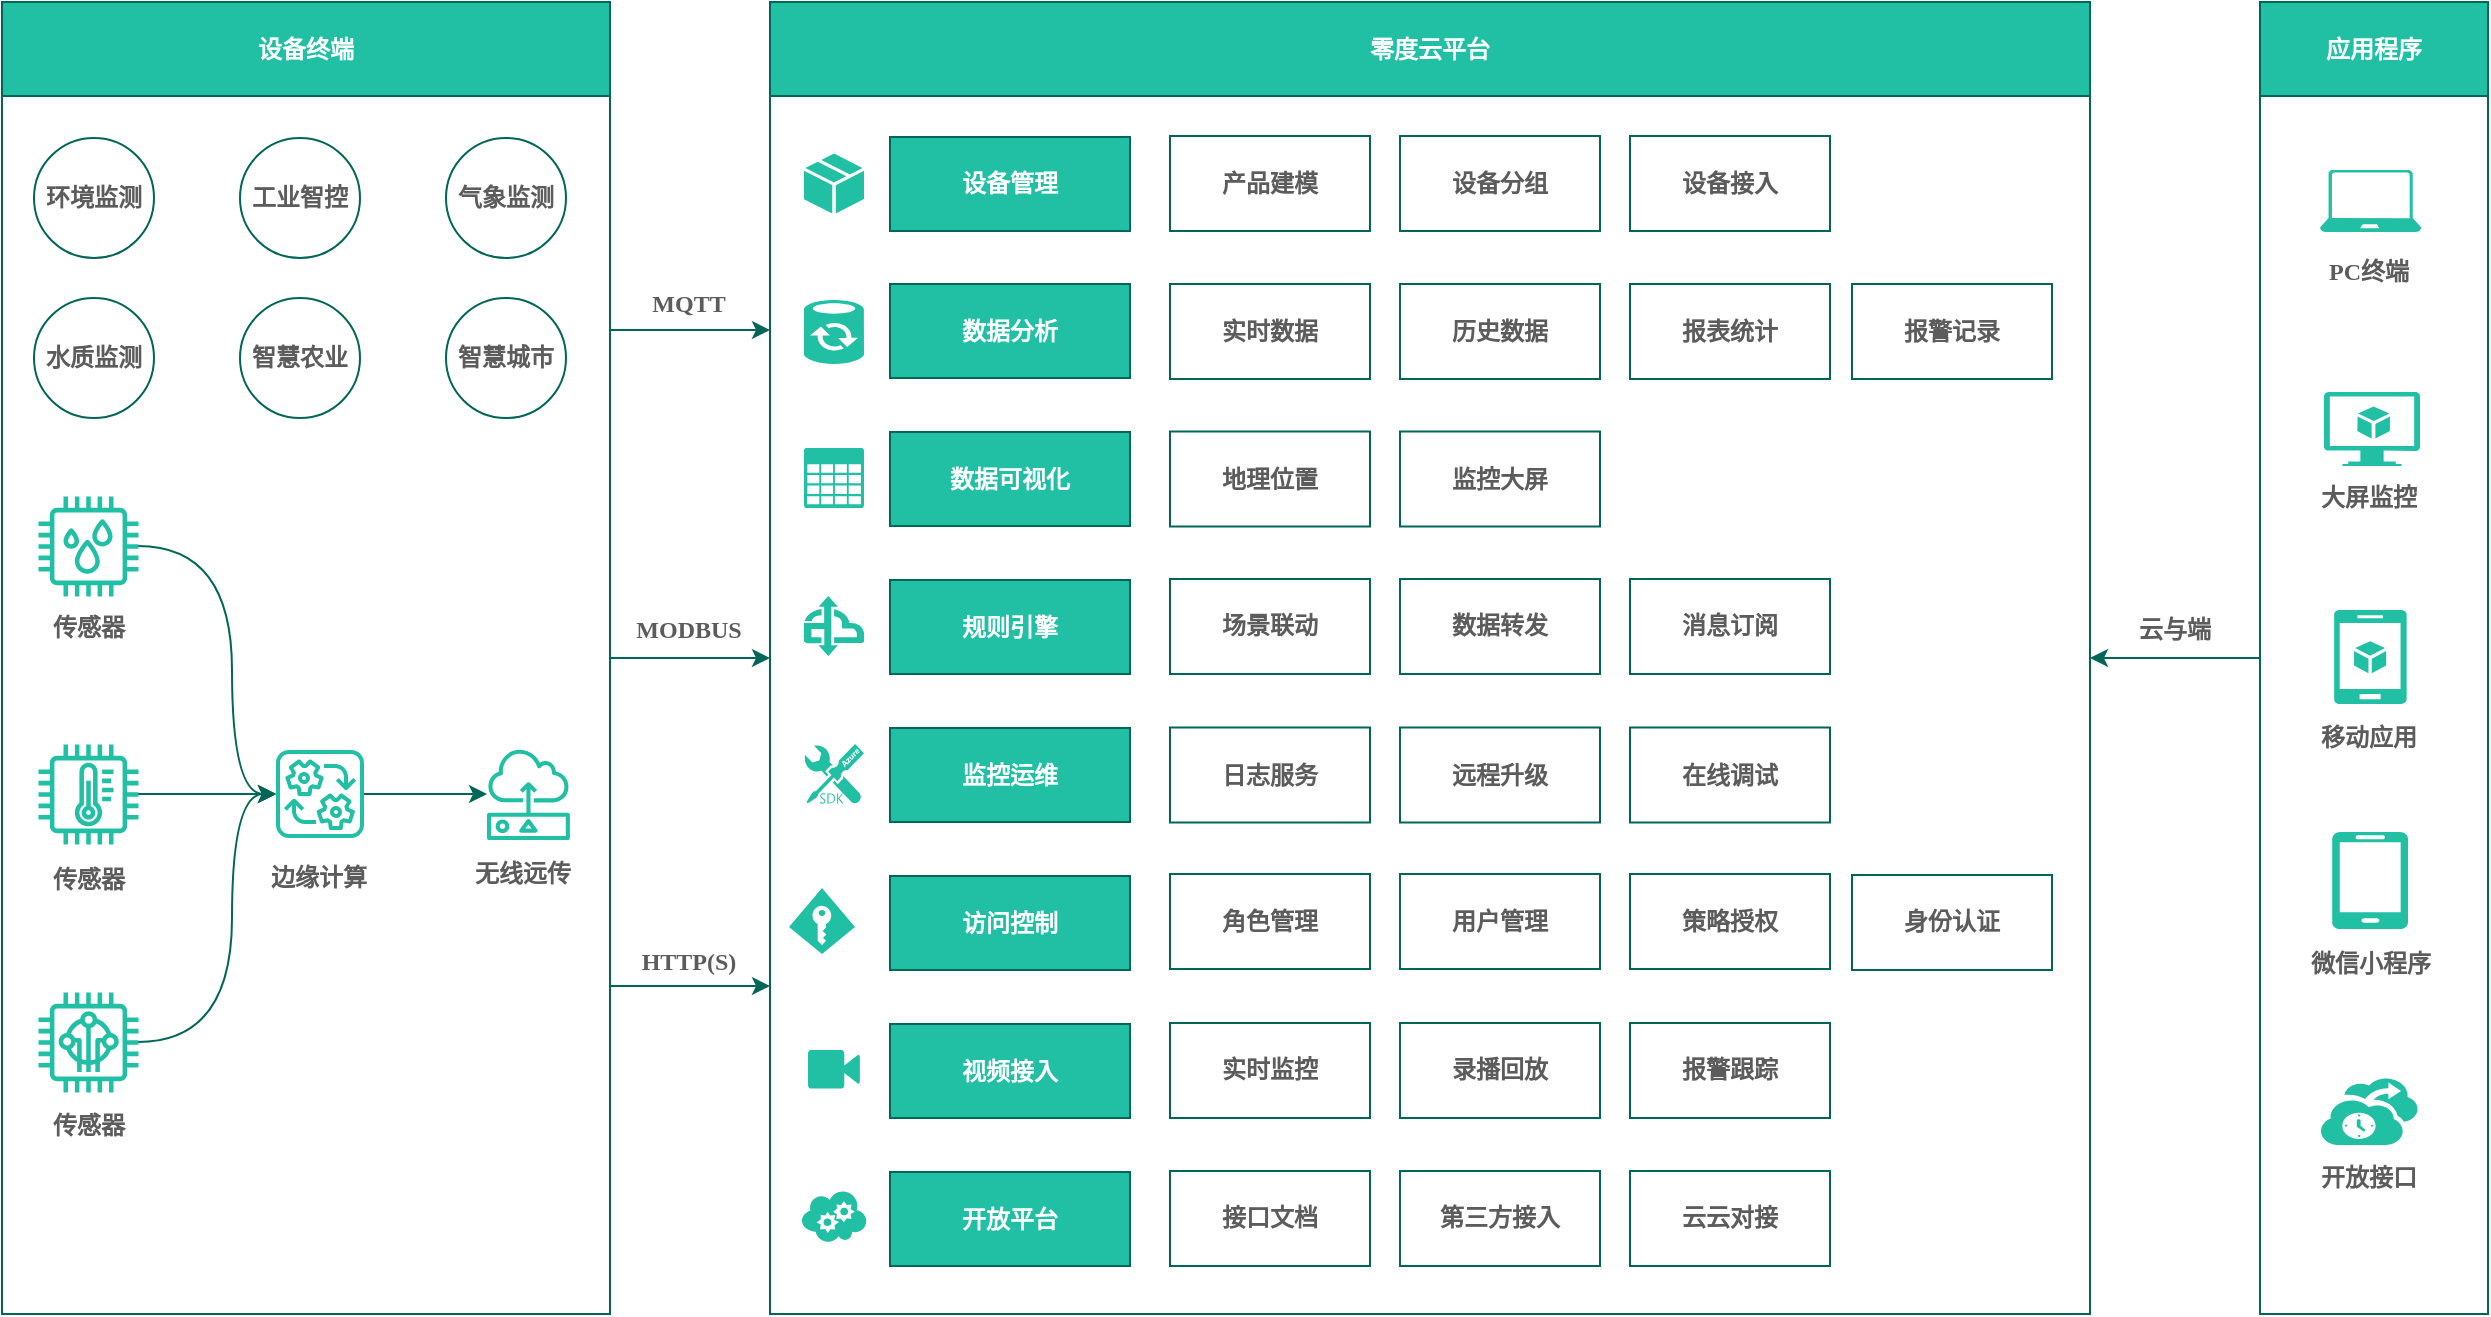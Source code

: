 <mxfile version="20.3.1" type="github" pages="2">
  <diagram id="eXwY4UNL-JvXnbsKmHx1" name="产品架构">
    <mxGraphModel dx="1422" dy="794" grid="0" gridSize="10" guides="1" tooltips="1" connect="1" arrows="1" fold="1" page="1" pageScale="1" pageWidth="1600" pageHeight="1200" math="0" shadow="0">
      <root>
        <mxCell id="0" />
        <mxCell id="1" parent="0" />
        <mxCell id="tjXEyFFxzJn_yfCBgNNE-80" style="edgeStyle=orthogonalEdgeStyle;rounded=0;orthogonalLoop=1;jettySize=auto;html=1;entryX=0;entryY=0.5;entryDx=0;entryDy=0;fontStyle=1;fontFamily=Verdana;curved=1;strokeColor=#006658;fontColor=#5C5C5C;sketch=0;" parent="1" source="tjXEyFFxzJn_yfCBgNNE-59" target="tjXEyFFxzJn_yfCBgNNE-73" edge="1">
          <mxGeometry relative="1" as="geometry" />
        </mxCell>
        <mxCell id="tjXEyFFxzJn_yfCBgNNE-81" style="edgeStyle=orthogonalEdgeStyle;rounded=0;orthogonalLoop=1;jettySize=auto;html=1;exitX=1;exitY=0.75;exitDx=0;exitDy=0;entryX=0;entryY=0.75;entryDx=0;entryDy=0;fontStyle=1;fontFamily=Verdana;curved=1;strokeColor=#006658;fontColor=#5C5C5C;sketch=0;" parent="1" source="tjXEyFFxzJn_yfCBgNNE-59" target="tjXEyFFxzJn_yfCBgNNE-73" edge="1">
          <mxGeometry relative="1" as="geometry" />
        </mxCell>
        <mxCell id="tjXEyFFxzJn_yfCBgNNE-82" style="edgeStyle=orthogonalEdgeStyle;rounded=0;orthogonalLoop=1;jettySize=auto;html=1;exitX=1;exitY=0.25;exitDx=0;exitDy=0;entryX=0;entryY=0.25;entryDx=0;entryDy=0;fontStyle=1;fontFamily=Verdana;curved=1;strokeColor=#006658;fontColor=#5C5C5C;sketch=0;" parent="1" source="tjXEyFFxzJn_yfCBgNNE-59" target="tjXEyFFxzJn_yfCBgNNE-73" edge="1">
          <mxGeometry relative="1" as="geometry" />
        </mxCell>
        <mxCell id="tjXEyFFxzJn_yfCBgNNE-59" value="" style="rounded=0;whiteSpace=wrap;html=1;fontFamily=Verdana;fontSize=12;fillColor=none;labelBorderColor=#A9C4EB;fontStyle=1;strokeColor=#006658;fontColor=#5C5C5C;sketch=0;" parent="1" vertex="1">
          <mxGeometry x="153" y="272" width="304" height="656" as="geometry" />
        </mxCell>
        <mxCell id="OxqNXNUA6j1CO8IW8d2d-9" style="edgeStyle=orthogonalEdgeStyle;rounded=0;orthogonalLoop=1;jettySize=auto;html=1;fontFamily=Verdana;curved=1;strokeColor=#006658;fontColor=#5C5C5C;sketch=0;" parent="1" source="tjXEyFFxzJn_yfCBgNNE-10" target="tjXEyFFxzJn_yfCBgNNE-65" edge="1">
          <mxGeometry relative="1" as="geometry">
            <Array as="points">
              <mxPoint x="268" y="544" />
              <mxPoint x="268" y="668" />
            </Array>
          </mxGeometry>
        </mxCell>
        <mxCell id="tjXEyFFxzJn_yfCBgNNE-10" value="" style="outlineConnect=0;verticalLabelPosition=bottom;verticalAlign=top;align=center;html=1;fontSize=12;fontStyle=1;aspect=fixed;pointerEvents=1;shape=mxgraph.aws4.iot_thing_humidity_sensor;fillStyle=auto;strokeWidth=0.3;rounded=0;resizeWidth=0;fixedWidth=0;fontFamily=Verdana;fillColor=#21C0A5;strokeColor=#006658;fontColor=#5C5C5C;sketch=0;" parent="1" vertex="1">
          <mxGeometry x="171" y="519" width="50" height="50" as="geometry" />
        </mxCell>
        <mxCell id="OxqNXNUA6j1CO8IW8d2d-11" style="edgeStyle=orthogonalEdgeStyle;rounded=0;orthogonalLoop=1;jettySize=auto;html=1;fontFamily=Verdana;curved=1;strokeColor=#006658;fontColor=#5C5C5C;sketch=0;" parent="1" source="tjXEyFFxzJn_yfCBgNNE-11" target="tjXEyFFxzJn_yfCBgNNE-65" edge="1">
          <mxGeometry relative="1" as="geometry" />
        </mxCell>
        <mxCell id="tjXEyFFxzJn_yfCBgNNE-11" value="" style="outlineConnect=0;verticalLabelPosition=bottom;verticalAlign=top;align=center;html=1;fontSize=12;fontStyle=1;aspect=fixed;pointerEvents=1;shape=mxgraph.aws4.iot_thing_temperature_sensor;strokeWidth=0.3;rounded=0;fontFamily=Verdana;fillColor=#21C0A5;strokeColor=#006658;fontColor=#5C5C5C;sketch=0;" parent="1" vertex="1">
          <mxGeometry x="171" y="643" width="50" height="50" as="geometry" />
        </mxCell>
        <mxCell id="OxqNXNUA6j1CO8IW8d2d-12" style="edgeStyle=orthogonalEdgeStyle;rounded=0;orthogonalLoop=1;jettySize=auto;html=1;fontFamily=Verdana;curved=1;strokeColor=#006658;fontColor=#5C5C5C;sketch=0;" parent="1" source="tjXEyFFxzJn_yfCBgNNE-14" target="tjXEyFFxzJn_yfCBgNNE-65" edge="1">
          <mxGeometry relative="1" as="geometry">
            <Array as="points">
              <mxPoint x="268" y="792" />
              <mxPoint x="268" y="668" />
            </Array>
          </mxGeometry>
        </mxCell>
        <mxCell id="tjXEyFFxzJn_yfCBgNNE-14" value="" style="outlineConnect=0;verticalLabelPosition=bottom;verticalAlign=top;align=center;html=1;fontSize=12;fontStyle=1;aspect=fixed;pointerEvents=1;shape=mxgraph.aws4.iot_thing_freertos_device;fillStyle=auto;strokeWidth=0.3;rounded=0;fontFamily=Verdana;fillColor=#21C0A5;strokeColor=#006658;fontColor=#5C5C5C;sketch=0;" parent="1" vertex="1">
          <mxGeometry x="171" y="767" width="50" height="50" as="geometry" />
        </mxCell>
        <mxCell id="tjXEyFFxzJn_yfCBgNNE-60" value="传感器" style="text;html=1;resizable=0;autosize=1;align=center;verticalAlign=middle;points=[];fillColor=none;strokeColor=none;rounded=0;fontFamily=Verdana;fontSize=12;fontStyle=1;fontColor=#5C5C5C;sketch=0;" parent="1" vertex="1">
          <mxGeometry x="169" y="572" width="54" height="26" as="geometry" />
        </mxCell>
        <mxCell id="tjXEyFFxzJn_yfCBgNNE-63" value="传感器" style="text;html=1;resizable=0;autosize=1;align=center;verticalAlign=middle;points=[];fillColor=none;strokeColor=none;rounded=0;fontFamily=Verdana;fontSize=12;fontStyle=1;fontColor=#5C5C5C;sketch=0;" parent="1" vertex="1">
          <mxGeometry x="169" y="698" width="54" height="26" as="geometry" />
        </mxCell>
        <mxCell id="tjXEyFFxzJn_yfCBgNNE-64" value="传感器" style="text;html=1;resizable=0;autosize=1;align=center;verticalAlign=middle;points=[];fillColor=none;strokeColor=none;rounded=0;fontFamily=Verdana;fontSize=12;fontStyle=1;fontColor=#5C5C5C;sketch=0;" parent="1" vertex="1">
          <mxGeometry x="169" y="821" width="54" height="26" as="geometry" />
        </mxCell>
        <mxCell id="OxqNXNUA6j1CO8IW8d2d-13" style="edgeStyle=orthogonalEdgeStyle;rounded=0;orthogonalLoop=1;jettySize=auto;html=1;fontFamily=Verdana;curved=1;strokeColor=#006658;fontColor=#5C5C5C;sketch=0;" parent="1" source="tjXEyFFxzJn_yfCBgNNE-65" target="OxqNXNUA6j1CO8IW8d2d-7" edge="1">
          <mxGeometry relative="1" as="geometry" />
        </mxCell>
        <mxCell id="tjXEyFFxzJn_yfCBgNNE-65" value="" style="outlineConnect=0;strokeColor=none;dashed=0;verticalLabelPosition=bottom;verticalAlign=top;align=center;html=1;fontSize=12;fontStyle=1;aspect=fixed;pointerEvents=1;shape=mxgraph.aws4.iot_greengrass_interprocess_communication;rounded=0;fontFamily=Verdana;fillColor=#21C0A5;fontColor=#5C5C5C;sketch=0;" parent="1" vertex="1">
          <mxGeometry x="290" y="646" width="44" height="44" as="geometry" />
        </mxCell>
        <mxCell id="tjXEyFFxzJn_yfCBgNNE-66" value="边缘计算" style="text;html=1;resizable=0;autosize=1;align=center;verticalAlign=middle;points=[];fillColor=none;strokeColor=none;rounded=0;fontFamily=Verdana;fontSize=12;fontStyle=1;fontColor=#5C5C5C;sketch=0;" parent="1" vertex="1">
          <mxGeometry x="278" y="697" width="66" height="26" as="geometry" />
        </mxCell>
        <mxCell id="tjXEyFFxzJn_yfCBgNNE-67" value="无线远传" style="text;html=1;resizable=0;autosize=1;align=center;verticalAlign=middle;points=[];fillColor=none;strokeColor=none;rounded=0;fontFamily=Verdana;fontSize=12;fontStyle=1;fontColor=#5C5C5C;sketch=0;" parent="1" vertex="1">
          <mxGeometry x="380.23" y="695" width="66" height="26" as="geometry" />
        </mxCell>
        <mxCell id="tjXEyFFxzJn_yfCBgNNE-73" value="" style="rounded=0;whiteSpace=wrap;html=1;fontFamily=Verdana;fontSize=12;fillColor=none;labelBorderColor=#A9C4EB;fontStyle=1;strokeColor=#006658;fontColor=#5C5C5C;sketch=0;" parent="1" vertex="1">
          <mxGeometry x="537" y="272" width="660" height="656" as="geometry" />
        </mxCell>
        <mxCell id="tjXEyFFxzJn_yfCBgNNE-118" style="edgeStyle=orthogonalEdgeStyle;rounded=0;orthogonalLoop=1;jettySize=auto;html=1;entryX=1;entryY=0.5;entryDx=0;entryDy=0;fontStyle=1;fontFamily=Verdana;curved=1;strokeColor=#006658;fontColor=#5C5C5C;sketch=0;exitX=0;exitY=0.5;exitDx=0;exitDy=0;strokeWidth=1;" parent="1" source="tjXEyFFxzJn_yfCBgNNE-101" target="tjXEyFFxzJn_yfCBgNNE-73" edge="1">
          <mxGeometry relative="1" as="geometry">
            <mxPoint x="1285" y="598" as="sourcePoint" />
          </mxGeometry>
        </mxCell>
        <mxCell id="tjXEyFFxzJn_yfCBgNNE-83" value="MQTT" style="text;html=1;align=center;verticalAlign=middle;resizable=0;points=[];autosize=1;strokeColor=none;fillColor=none;rounded=0;fontStyle=1;fontFamily=Verdana;fontColor=#5C5C5C;sketch=0;" parent="1" vertex="1">
          <mxGeometry x="468" y="410" width="56" height="26" as="geometry" />
        </mxCell>
        <mxCell id="tjXEyFFxzJn_yfCBgNNE-84" value="MODBUS" style="text;html=1;align=center;verticalAlign=middle;resizable=0;points=[];autosize=1;strokeColor=none;fillColor=none;rounded=0;fontStyle=1;fontFamily=Verdana;fontColor=#5C5C5C;sketch=0;" parent="1" vertex="1">
          <mxGeometry x="457.5" y="572.5" width="77" height="26" as="geometry" />
        </mxCell>
        <mxCell id="tjXEyFFxzJn_yfCBgNNE-85" value="HTTP(S)" style="text;html=1;align=center;verticalAlign=middle;resizable=0;points=[];autosize=1;strokeColor=none;fillColor=none;rounded=0;fontStyle=1;fontFamily=Verdana;fontColor=#5C5C5C;sketch=0;" parent="1" vertex="1">
          <mxGeometry x="458.5" y="739" width="75" height="26" as="geometry" />
        </mxCell>
        <mxCell id="tjXEyFFxzJn_yfCBgNNE-101" value="" style="rounded=0;whiteSpace=wrap;html=1;fontFamily=Verdana;fontSize=12;fillColor=none;labelBorderColor=#A9C4EB;fontStyle=1;strokeColor=#006658;fontColor=#5C5C5C;sketch=0;" parent="1" vertex="1">
          <mxGeometry x="1282" y="272" width="114" height="656" as="geometry" />
        </mxCell>
        <mxCell id="tjXEyFFxzJn_yfCBgNNE-103" value="&lt;span&gt;产品建模&lt;/span&gt;" style="rounded=0;whiteSpace=wrap;html=1;fillColor=none;fontStyle=1;fontFamily=Verdana;strokeColor=#006658;fontColor=#5C5C5C;sketch=0;" parent="1" vertex="1">
          <mxGeometry x="737" y="339" width="100" height="47.5" as="geometry" />
        </mxCell>
        <mxCell id="tjXEyFFxzJn_yfCBgNNE-107" value="微信小程序" style="text;html=1;resizable=0;autosize=1;align=center;verticalAlign=middle;points=[];fillColor=none;strokeColor=none;rounded=0;fontFamily=Verdana;fontSize=12;fontStyle=1;fontColor=#5C5C5C;sketch=0;" parent="1" vertex="1">
          <mxGeometry x="1298.31" y="740" width="78" height="26" as="geometry" />
        </mxCell>
        <mxCell id="tjXEyFFxzJn_yfCBgNNE-109" value="移动应用" style="text;html=1;resizable=0;autosize=1;align=center;verticalAlign=middle;points=[];fillColor=none;strokeColor=none;rounded=0;fontFamily=Verdana;fontSize=12;fontStyle=1;fontColor=#5C5C5C;sketch=0;" parent="1" vertex="1">
          <mxGeometry x="1303.0" y="627" width="66" height="26" as="geometry" />
        </mxCell>
        <mxCell id="tjXEyFFxzJn_yfCBgNNE-113" value="" style="verticalLabelPosition=bottom;html=1;verticalAlign=top;align=center;strokeColor=none;shape=mxgraph.azure.virtual_machine_feature;pointerEvents=1;rounded=0;fontStyle=1;fontFamily=Verdana;fillColor=#21C0A5;fontColor=#5C5C5C;sketch=0;" parent="1" vertex="1">
          <mxGeometry x="1314" y="467" width="48" height="37" as="geometry" />
        </mxCell>
        <mxCell id="tjXEyFFxzJn_yfCBgNNE-114" value="" style="verticalLabelPosition=bottom;html=1;verticalAlign=top;align=center;strokeColor=none;shape=mxgraph.azure.mobile_services;pointerEvents=1;rounded=0;fontStyle=1;fontFamily=Verdana;fillColor=#21C0A5;fontColor=#5C5C5C;sketch=0;" parent="1" vertex="1">
          <mxGeometry x="1319" y="576" width="36.39" height="47" as="geometry" />
        </mxCell>
        <mxCell id="tjXEyFFxzJn_yfCBgNNE-115" value="" style="verticalLabelPosition=bottom;html=1;verticalAlign=top;align=center;strokeColor=none;shape=mxgraph.azure.laptop;pointerEvents=1;rounded=0;fontStyle=1;fontFamily=Verdana;fillColor=#21C0A5;fontColor=#5C5C5C;sketch=0;" parent="1" vertex="1">
          <mxGeometry x="1312" y="356" width="50.61" height="31" as="geometry" />
        </mxCell>
        <mxCell id="tjXEyFFxzJn_yfCBgNNE-116" value="PC终端" style="text;html=1;resizable=0;autosize=1;align=center;verticalAlign=middle;points=[];fillColor=none;strokeColor=none;rounded=0;fontFamily=Verdana;fontSize=12;fontStyle=1;fontColor=#5C5C5C;sketch=0;" parent="1" vertex="1">
          <mxGeometry x="1306.5" y="394" width="59" height="26" as="geometry" />
        </mxCell>
        <mxCell id="tjXEyFFxzJn_yfCBgNNE-117" value="大屏监控" style="text;html=1;resizable=0;autosize=1;align=center;verticalAlign=middle;points=[];fillColor=none;strokeColor=none;rounded=0;fontFamily=Verdana;fontSize=12;fontStyle=1;fontColor=#5C5C5C;sketch=0;" parent="1" vertex="1">
          <mxGeometry x="1303.0" y="507" width="66" height="26" as="geometry" />
        </mxCell>
        <mxCell id="tjXEyFFxzJn_yfCBgNNE-119" value="" style="verticalLabelPosition=bottom;html=1;verticalAlign=top;align=center;strokeColor=none;shape=mxgraph.azure.backup_service;rounded=0;fontStyle=1;fontFamily=Verdana;fillColor=#21C0A5;fontColor=#5C5C5C;sketch=0;" parent="1" vertex="1">
          <mxGeometry x="1311.86" y="809.5" width="49.28" height="34" as="geometry" />
        </mxCell>
        <mxCell id="tjXEyFFxzJn_yfCBgNNE-120" value="开放接口" style="text;html=1;resizable=0;autosize=1;align=center;verticalAlign=middle;points=[];fillColor=none;strokeColor=none;rounded=0;fontFamily=Verdana;fontSize=12;fontStyle=1;fontColor=#5C5C5C;sketch=0;" parent="1" vertex="1">
          <mxGeometry x="1303.0" y="847" width="66" height="26" as="geometry" />
        </mxCell>
        <mxCell id="tjXEyFFxzJn_yfCBgNNE-138" value="&lt;span&gt;设备分组&lt;/span&gt;" style="rounded=0;whiteSpace=wrap;html=1;fillColor=none;fontStyle=1;fontFamily=Verdana;strokeColor=#006658;fontColor=#5C5C5C;sketch=0;" parent="1" vertex="1">
          <mxGeometry x="852" y="339" width="100" height="47.5" as="geometry" />
        </mxCell>
        <mxCell id="tjXEyFFxzJn_yfCBgNNE-140" value="设备管理" style="rounded=0;whiteSpace=wrap;html=1;fontStyle=1;fontFamily=Verdana;fillColor=#21C0A5;strokeColor=#006658;fontColor=#FFFFFF;sketch=0;" parent="1" vertex="1">
          <mxGeometry x="597" y="339.5" width="120" height="47" as="geometry" />
        </mxCell>
        <mxCell id="tjXEyFFxzJn_yfCBgNNE-141" value="&lt;span&gt;设备接入&lt;/span&gt;" style="rounded=0;whiteSpace=wrap;html=1;fillColor=none;fontStyle=1;fontFamily=Verdana;strokeColor=#006658;fontColor=#5C5C5C;sketch=0;" parent="1" vertex="1">
          <mxGeometry x="967" y="339" width="100" height="47.5" as="geometry" />
        </mxCell>
        <mxCell id="tjXEyFFxzJn_yfCBgNNE-143" value="&lt;span&gt;实时数据&lt;/span&gt;" style="rounded=0;whiteSpace=wrap;html=1;fillColor=none;fontStyle=1;fontFamily=Verdana;strokeColor=#006658;fontColor=#5C5C5C;sketch=0;" parent="1" vertex="1">
          <mxGeometry x="737" y="413" width="100" height="47.5" as="geometry" />
        </mxCell>
        <mxCell id="tjXEyFFxzJn_yfCBgNNE-144" value="&lt;span&gt;报表统计&lt;/span&gt;" style="rounded=0;whiteSpace=wrap;html=1;fillColor=none;fontStyle=1;fontFamily=Verdana;strokeColor=#006658;fontColor=#5C5C5C;sketch=0;" parent="1" vertex="1">
          <mxGeometry x="967" y="413" width="100" height="47.5" as="geometry" />
        </mxCell>
        <mxCell id="tjXEyFFxzJn_yfCBgNNE-145" value="&lt;span&gt;历史数据&lt;/span&gt;" style="rounded=0;whiteSpace=wrap;html=1;fillColor=none;fontStyle=1;fontFamily=Verdana;strokeColor=#006658;fontColor=#5C5C5C;sketch=0;" parent="1" vertex="1">
          <mxGeometry x="852" y="413" width="100" height="47.5" as="geometry" />
        </mxCell>
        <mxCell id="tjXEyFFxzJn_yfCBgNNE-146" value="&lt;span&gt;报警记录&lt;/span&gt;" style="rounded=0;whiteSpace=wrap;html=1;fillColor=none;fontStyle=1;fontFamily=Verdana;strokeColor=#006658;fontColor=#5C5C5C;sketch=0;" parent="1" vertex="1">
          <mxGeometry x="1078" y="413" width="100" height="47.5" as="geometry" />
        </mxCell>
        <mxCell id="tjXEyFFxzJn_yfCBgNNE-147" value="数据分析" style="rounded=0;whiteSpace=wrap;html=1;fontStyle=1;fontFamily=Verdana;fillColor=#21C0A5;strokeColor=#006658;fontColor=#FFFFFF;sketch=0;" parent="1" vertex="1">
          <mxGeometry x="597" y="413" width="120" height="47" as="geometry" />
        </mxCell>
        <mxCell id="tjXEyFFxzJn_yfCBgNNE-149" value="数据可视化" style="rounded=0;whiteSpace=wrap;html=1;fontStyle=1;fontFamily=Verdana;fillColor=#21C0A5;strokeColor=#006658;fontColor=#FFFFFF;sketch=0;" parent="1" vertex="1">
          <mxGeometry x="597" y="487" width="120" height="47" as="geometry" />
        </mxCell>
        <mxCell id="tjXEyFFxzJn_yfCBgNNE-150" value="地理位置" style="rounded=0;whiteSpace=wrap;html=1;fillColor=none;fontStyle=1;fontFamily=Verdana;strokeColor=#006658;fontColor=#5C5C5C;sketch=0;" parent="1" vertex="1">
          <mxGeometry x="737" y="486.75" width="100" height="47.5" as="geometry" />
        </mxCell>
        <mxCell id="tjXEyFFxzJn_yfCBgNNE-151" value="&lt;span&gt;监控大屏&lt;/span&gt;" style="rounded=0;whiteSpace=wrap;html=1;fillColor=none;fontStyle=1;fontFamily=Verdana;strokeColor=#006658;fontColor=#5C5C5C;sketch=0;" parent="1" vertex="1">
          <mxGeometry x="852" y="486.75" width="100" height="47.5" as="geometry" />
        </mxCell>
        <mxCell id="tjXEyFFxzJn_yfCBgNNE-155" value="规则引擎" style="rounded=0;whiteSpace=wrap;html=1;fontStyle=1;fontFamily=Verdana;fillColor=#21C0A5;strokeColor=#006658;fontColor=#FFFFFF;sketch=0;" parent="1" vertex="1">
          <mxGeometry x="597" y="561" width="120" height="47" as="geometry" />
        </mxCell>
        <mxCell id="tjXEyFFxzJn_yfCBgNNE-156" value="&lt;span&gt;场景联动&lt;/span&gt;" style="rounded=0;whiteSpace=wrap;html=1;fillColor=none;fontStyle=1;fontFamily=Verdana;strokeColor=#006658;fontColor=#5C5C5C;sketch=0;" parent="1" vertex="1">
          <mxGeometry x="737" y="560.5" width="100" height="47.5" as="geometry" />
        </mxCell>
        <mxCell id="tjXEyFFxzJn_yfCBgNNE-157" value="&lt;span&gt;数据转发&lt;/span&gt;" style="rounded=0;whiteSpace=wrap;html=1;fillColor=none;fontStyle=1;fontFamily=Verdana;strokeColor=#006658;fontColor=#5C5C5C;sketch=0;" parent="1" vertex="1">
          <mxGeometry x="852" y="560.5" width="100" height="47.5" as="geometry" />
        </mxCell>
        <mxCell id="tjXEyFFxzJn_yfCBgNNE-158" value="&lt;span&gt;消息订阅&lt;/span&gt;" style="rounded=0;whiteSpace=wrap;html=1;fillColor=none;fontStyle=1;fontFamily=Verdana;strokeColor=#006658;fontColor=#5C5C5C;sketch=0;" parent="1" vertex="1">
          <mxGeometry x="967" y="560.5" width="100" height="47.5" as="geometry" />
        </mxCell>
        <mxCell id="tjXEyFFxzJn_yfCBgNNE-159" value="监控运维" style="rounded=0;whiteSpace=wrap;html=1;fontStyle=1;fontFamily=Verdana;fillColor=#21C0A5;strokeColor=#006658;fontColor=#FFFFFF;sketch=0;" parent="1" vertex="1">
          <mxGeometry x="597" y="635" width="120" height="47" as="geometry" />
        </mxCell>
        <mxCell id="tjXEyFFxzJn_yfCBgNNE-160" value="&lt;span&gt;日志服务&lt;/span&gt;" style="rounded=0;whiteSpace=wrap;html=1;fillColor=none;fontStyle=1;fontFamily=Verdana;strokeColor=#006658;fontColor=#5C5C5C;sketch=0;" parent="1" vertex="1">
          <mxGeometry x="737" y="634.75" width="100" height="47.5" as="geometry" />
        </mxCell>
        <mxCell id="tjXEyFFxzJn_yfCBgNNE-161" value="&lt;span&gt;远程升级&lt;/span&gt;" style="rounded=0;whiteSpace=wrap;html=1;fillColor=none;fontStyle=1;fontFamily=Verdana;strokeColor=#006658;fontColor=#5C5C5C;sketch=0;" parent="1" vertex="1">
          <mxGeometry x="852" y="634.75" width="100" height="47.5" as="geometry" />
        </mxCell>
        <mxCell id="tjXEyFFxzJn_yfCBgNNE-162" value="&lt;span&gt;在线调试&lt;/span&gt;" style="rounded=0;whiteSpace=wrap;html=1;fillColor=none;fontStyle=1;fontFamily=Verdana;strokeColor=#006658;fontColor=#5C5C5C;sketch=0;" parent="1" vertex="1">
          <mxGeometry x="967" y="634.75" width="100" height="47.5" as="geometry" />
        </mxCell>
        <mxCell id="tjXEyFFxzJn_yfCBgNNE-166" value="策略授权" style="rounded=0;whiteSpace=wrap;html=1;fillColor=none;fontStyle=1;fontFamily=Verdana;strokeColor=#006658;fontColor=#5C5C5C;sketch=0;" parent="1" vertex="1">
          <mxGeometry x="967" y="708" width="100" height="47.5" as="geometry" />
        </mxCell>
        <mxCell id="tjXEyFFxzJn_yfCBgNNE-167" value="访问控制" style="rounded=0;whiteSpace=wrap;html=1;fontStyle=1;fontFamily=Verdana;fillColor=#21C0A5;strokeColor=#006658;fontColor=#FFFFFF;sketch=0;" parent="1" vertex="1">
          <mxGeometry x="597" y="709" width="120" height="47" as="geometry" />
        </mxCell>
        <mxCell id="tjXEyFFxzJn_yfCBgNNE-168" value="&lt;span&gt;角色管理&lt;/span&gt;" style="rounded=0;whiteSpace=wrap;html=1;fillColor=none;fontStyle=1;fontFamily=Verdana;strokeColor=#006658;fontColor=#5C5C5C;sketch=0;" parent="1" vertex="1">
          <mxGeometry x="737" y="708" width="100" height="47.5" as="geometry" />
        </mxCell>
        <mxCell id="tjXEyFFxzJn_yfCBgNNE-169" value="&lt;span&gt;用户管理&lt;/span&gt;" style="rounded=0;whiteSpace=wrap;html=1;fillColor=none;fontStyle=1;fontFamily=Verdana;strokeColor=#006658;fontColor=#5C5C5C;sketch=0;" parent="1" vertex="1">
          <mxGeometry x="852" y="708" width="100" height="47.5" as="geometry" />
        </mxCell>
        <mxCell id="tjXEyFFxzJn_yfCBgNNE-170" value="&lt;span&gt;云云对接&lt;/span&gt;" style="rounded=0;whiteSpace=wrap;html=1;fillColor=none;fontStyle=1;fontFamily=Verdana;strokeColor=#006658;fontColor=#5C5C5C;sketch=0;" parent="1" vertex="1">
          <mxGeometry x="967" y="856.5" width="100" height="47.5" as="geometry" />
        </mxCell>
        <mxCell id="tjXEyFFxzJn_yfCBgNNE-171" value="开放平台" style="rounded=0;whiteSpace=wrap;html=1;fontStyle=1;fontFamily=Verdana;fillColor=#21C0A5;strokeColor=#006658;fontColor=#FFFFFF;sketch=0;" parent="1" vertex="1">
          <mxGeometry x="597" y="857" width="120" height="47" as="geometry" />
        </mxCell>
        <mxCell id="tjXEyFFxzJn_yfCBgNNE-176" value="&lt;span&gt;身份认证&lt;/span&gt;" style="rounded=0;whiteSpace=wrap;html=1;fillColor=none;fontStyle=1;fontFamily=Verdana;strokeColor=#006658;fontColor=#5C5C5C;sketch=0;" parent="1" vertex="1">
          <mxGeometry x="1078" y="708.5" width="100" height="47.5" as="geometry" />
        </mxCell>
        <mxCell id="tjXEyFFxzJn_yfCBgNNE-177" value="视频接入" style="rounded=0;whiteSpace=wrap;html=1;fontStyle=1;fontFamily=Verdana;fillColor=#21C0A5;strokeColor=#006658;fontColor=#FFFFFF;sketch=0;" parent="1" vertex="1">
          <mxGeometry x="597" y="783" width="120" height="47" as="geometry" />
        </mxCell>
        <mxCell id="tjXEyFFxzJn_yfCBgNNE-178" value="&lt;span&gt;实时监控&lt;/span&gt;" style="rounded=0;whiteSpace=wrap;html=1;fillColor=none;fontStyle=1;fontFamily=Verdana;strokeColor=#006658;fontColor=#5C5C5C;sketch=0;" parent="1" vertex="1">
          <mxGeometry x="737" y="782.5" width="100" height="47.5" as="geometry" />
        </mxCell>
        <mxCell id="tjXEyFFxzJn_yfCBgNNE-179" value="&lt;span&gt;录播回放&lt;/span&gt;" style="rounded=0;whiteSpace=wrap;html=1;fillColor=none;fontStyle=1;fontFamily=Verdana;strokeColor=#006658;fontColor=#5C5C5C;sketch=0;" parent="1" vertex="1">
          <mxGeometry x="852" y="782.5" width="100" height="47.5" as="geometry" />
        </mxCell>
        <mxCell id="tjXEyFFxzJn_yfCBgNNE-180" value="&lt;span&gt;报警跟踪&lt;/span&gt;" style="rounded=0;whiteSpace=wrap;html=1;fillColor=none;fontStyle=1;fontFamily=Verdana;strokeColor=#006658;fontColor=#5C5C5C;sketch=0;" parent="1" vertex="1">
          <mxGeometry x="967" y="782.5" width="100" height="47.5" as="geometry" />
        </mxCell>
        <mxCell id="tjXEyFFxzJn_yfCBgNNE-187" value="云与端" style="text;html=1;align=center;verticalAlign=middle;resizable=0;points=[];autosize=1;strokeColor=none;fillColor=none;rounded=0;fontStyle=1;fontFamily=Verdana;fontColor=#5C5C5C;sketch=0;" parent="1" vertex="1">
          <mxGeometry x="1212" y="573" width="54" height="26" as="geometry" />
        </mxCell>
        <mxCell id="OxqNXNUA6j1CO8IW8d2d-7" value="" style="sketch=0;outlineConnect=0;strokeColor=none;dashed=0;verticalLabelPosition=bottom;verticalAlign=top;align=center;html=1;fontSize=12;fontStyle=0;aspect=fixed;pointerEvents=1;shape=mxgraph.aws4.sensor;fontFamily=Verdana;fillColor=#21C0A5;fontColor=#5C5C5C;" parent="1" vertex="1">
          <mxGeometry x="395" y="645" width="42.46" height="46" as="geometry" />
        </mxCell>
        <mxCell id="OxqNXNUA6j1CO8IW8d2d-16" value="设备终端" style="rounded=0;whiteSpace=wrap;html=1;fontStyle=1;fontFamily=Verdana;fillColor=#21C0A5;strokeColor=#006658;fontColor=#FFFFFF;sketch=0;" parent="1" vertex="1">
          <mxGeometry x="153" y="272" width="304" height="47" as="geometry" />
        </mxCell>
        <mxCell id="OxqNXNUA6j1CO8IW8d2d-17" value="零度云平台" style="rounded=0;whiteSpace=wrap;html=1;fontStyle=1;fontFamily=Verdana;fillColor=#21C0A5;strokeColor=#006658;fontColor=#FFFFFF;sketch=0;" parent="1" vertex="1">
          <mxGeometry x="537" y="272" width="660" height="47" as="geometry" />
        </mxCell>
        <mxCell id="OxqNXNUA6j1CO8IW8d2d-18" value="应用程序" style="rounded=0;whiteSpace=wrap;html=1;fontStyle=1;fontFamily=Verdana;fillColor=#21C0A5;strokeColor=#006658;fontColor=#FFFFFF;sketch=0;" parent="1" vertex="1">
          <mxGeometry x="1282" y="272" width="114" height="47" as="geometry" />
        </mxCell>
        <mxCell id="0i5c23y_zRVQkmlZ4660-1" value="&lt;span&gt;接口文档&lt;/span&gt;" style="rounded=0;whiteSpace=wrap;html=1;fillColor=none;fontStyle=1;fontFamily=Verdana;strokeColor=#006658;fontColor=#5C5C5C;sketch=0;" parent="1" vertex="1">
          <mxGeometry x="737" y="856.5" width="100" height="47.5" as="geometry" />
        </mxCell>
        <mxCell id="0i5c23y_zRVQkmlZ4660-2" value="&lt;span&gt;第三方接入&lt;/span&gt;" style="rounded=0;whiteSpace=wrap;html=1;fillColor=none;fontStyle=1;fontFamily=Verdana;strokeColor=#006658;fontColor=#5C5C5C;sketch=0;" parent="1" vertex="1">
          <mxGeometry x="852" y="856.5" width="100" height="47.5" as="geometry" />
        </mxCell>
        <mxCell id="0i5c23y_zRVQkmlZ4660-6" value="" style="group;fontColor=#5C5C5C;sketch=0;" parent="1" vertex="1" connectable="0">
          <mxGeometry x="1318" y="687" width="38" height="48.5" as="geometry" />
        </mxCell>
        <mxCell id="tjXEyFFxzJn_yfCBgNNE-132" value="" style="shape=image;html=1;verticalAlign=top;verticalLabelPosition=bottom;imageAspect=0;aspect=fixed;image=https://cdn2.iconfinder.com/data/icons/social-media-2420/512/WeChat-128.png;rounded=0;fontStyle=1;fontFamily=Verdana;fillColor=#21C0A5;strokeColor=#006658;fontColor=#5C5C5C;sketch=0;" parent="0i5c23y_zRVQkmlZ4660-6" vertex="1">
          <mxGeometry x="8.75" y="14" width="20.5" height="20.5" as="geometry" />
        </mxCell>
        <mxCell id="0i5c23y_zRVQkmlZ4660-4" value="" style="verticalLabelPosition=bottom;html=1;verticalAlign=top;align=center;strokeColor=none;shape=mxgraph.azure.mobile;pointerEvents=1;fillStyle=auto;fontFamily=Verdana;fillColor=#21C0A5;fontColor=#5C5C5C;sketch=0;" parent="0i5c23y_zRVQkmlZ4660-6" vertex="1">
          <mxGeometry width="38" height="48.5" as="geometry" />
        </mxCell>
        <mxCell id="0i5c23y_zRVQkmlZ4660-7" value="" style="verticalLabelPosition=bottom;html=1;verticalAlign=top;align=center;strokeColor=none;shape=mxgraph.azure.cloud_service_package_file;fillColor=#21C0A5;fontColor=#5C5C5C;sketch=0;" parent="1" vertex="1">
          <mxGeometry x="554" y="347.75" width="30" height="30" as="geometry" />
        </mxCell>
        <mxCell id="0i5c23y_zRVQkmlZ4660-8" value="" style="verticalLabelPosition=bottom;html=1;verticalAlign=top;align=center;strokeColor=none;fillColor=#21C0A5;shape=mxgraph.azure.sql_datasync;fontColor=#5C5C5C;sketch=0;" parent="1" vertex="1">
          <mxGeometry x="554" y="421" width="30" height="32" as="geometry" />
        </mxCell>
        <mxCell id="0i5c23y_zRVQkmlZ4660-10" value="" style="verticalLabelPosition=bottom;html=1;verticalAlign=top;align=center;strokeColor=none;fillColor=#21C0A5;shape=mxgraph.azure.storage;pointerEvents=1;fontColor=#5C5C5C;sketch=0;" parent="1" vertex="1">
          <mxGeometry x="554" y="495" width="30" height="30" as="geometry" />
        </mxCell>
        <mxCell id="0i5c23y_zRVQkmlZ4660-13" value="" style="verticalLabelPosition=bottom;html=1;verticalAlign=top;align=center;strokeColor=none;fillColor=#21C0A5;shape=mxgraph.azure.service_bus_relay;pointerEvents=1;fontColor=#5C5C5C;sketch=0;" parent="1" vertex="1">
          <mxGeometry x="554" y="569" width="30" height="30" as="geometry" />
        </mxCell>
        <mxCell id="0i5c23y_zRVQkmlZ4660-14" value="" style="verticalLabelPosition=bottom;html=1;verticalAlign=top;align=center;strokeColor=none;fillColor=#21C0A5;shape=mxgraph.azure.azure_sdk;fontColor=#5C5C5C;sketch=0;" parent="1" vertex="1">
          <mxGeometry x="554" y="643" width="30" height="30" as="geometry" />
        </mxCell>
        <mxCell id="0i5c23y_zRVQkmlZ4660-15" value="" style="verticalLabelPosition=bottom;html=1;verticalAlign=top;align=center;strokeColor=none;fillColor=#21C0A5;shape=mxgraph.azure.access_control;fontColor=#5C5C5C;sketch=0;" parent="1" vertex="1">
          <mxGeometry x="546.5" y="715" width="33" height="33" as="geometry" />
        </mxCell>
        <mxCell id="0i5c23y_zRVQkmlZ4660-18" value="" style="verticalLabelPosition=bottom;html=1;verticalAlign=top;align=center;strokeColor=none;fillColor=#21C0A5;shape=mxgraph.azure.cloud_service;fontColor=#5C5C5C;sketch=0;" parent="1" vertex="1">
          <mxGeometry x="552.5" y="865.85" width="33" height="26.4" as="geometry" />
        </mxCell>
        <mxCell id="0i5c23y_zRVQkmlZ4660-21" value="" style="html=1;verticalLabelPosition=bottom;align=center;verticalAlign=top;strokeWidth=2;strokeColor=none;shadow=0;dashed=0;shape=mxgraph.ios7.icons.video_conversation;fontColor=#5C5C5C;fillColor=#21C0A5;sketch=0;" parent="1" vertex="1">
          <mxGeometry x="556" y="796" width="26" height="19.25" as="geometry" />
        </mxCell>
        <mxCell id="8PwLjcNWqDFwj7r1MA5Z-1" value="环境监测" style="ellipse;whiteSpace=wrap;html=1;sketch=0;fontColor=#5C5C5C;strokeColor=#006658;fillColor=none;fontStyle=1" parent="1" vertex="1">
          <mxGeometry x="169" y="340" width="60" height="60" as="geometry" />
        </mxCell>
        <mxCell id="aonGoNEtB-uizFiC8vRS-5" value="工业智控" style="ellipse;whiteSpace=wrap;html=1;sketch=0;fontColor=#5C5C5C;strokeColor=#006658;fillColor=none;fontStyle=1" parent="1" vertex="1">
          <mxGeometry x="272" y="340" width="60" height="60" as="geometry" />
        </mxCell>
        <mxCell id="aonGoNEtB-uizFiC8vRS-6" value="气象监测" style="ellipse;whiteSpace=wrap;html=1;sketch=0;fontColor=#5C5C5C;strokeColor=#006658;fillColor=none;fontStyle=1" parent="1" vertex="1">
          <mxGeometry x="375" y="340" width="60" height="60" as="geometry" />
        </mxCell>
        <mxCell id="aonGoNEtB-uizFiC8vRS-7" value="水质监测" style="ellipse;whiteSpace=wrap;html=1;sketch=0;fontColor=#5C5C5C;strokeColor=#006658;fillColor=none;fontStyle=1" parent="1" vertex="1">
          <mxGeometry x="169" y="420" width="60" height="60" as="geometry" />
        </mxCell>
        <mxCell id="aonGoNEtB-uizFiC8vRS-8" value="智慧农业" style="ellipse;whiteSpace=wrap;html=1;sketch=0;fontColor=#5C5C5C;strokeColor=#006658;fillColor=none;fontStyle=1" parent="1" vertex="1">
          <mxGeometry x="272" y="420" width="60" height="60" as="geometry" />
        </mxCell>
        <mxCell id="aonGoNEtB-uizFiC8vRS-12" value="智慧城市" style="ellipse;whiteSpace=wrap;html=1;sketch=0;fontColor=#5C5C5C;strokeColor=#006658;fillColor=none;fontStyle=1" parent="1" vertex="1">
          <mxGeometry x="375" y="420" width="60" height="60" as="geometry" />
        </mxCell>
      </root>
    </mxGraphModel>
  </diagram>
  <diagram id="njiM3GuUAcsLUfjWP6lE" name="软件架构图">
    <mxGraphModel dx="1422" dy="794" grid="0" gridSize="10" guides="1" tooltips="1" connect="1" arrows="1" fold="1" page="1" pageScale="1" pageWidth="1920" pageHeight="1200" math="0" shadow="0">
      <root>
        <mxCell id="0" />
        <mxCell id="1" parent="0" />
        <mxCell id="H5lYueh-CTzTfu4jXoPp-10" value="PC应用" style="rounded=0;whiteSpace=wrap;html=1;fontStyle=1;fontFamily=Verdana;fillColor=none;strokeColor=#006658;fontColor=#5C5C5C;sketch=0;" vertex="1" parent="1">
          <mxGeometry x="547" y="744.5" width="120" height="45" as="geometry" />
        </mxCell>
        <mxCell id="SBDi9htrt83415Pmaygb-7" value="" style="rounded=0;whiteSpace=wrap;html=1;fontColor=#5C5C5C;strokeColor=#006658;fillColor=none;" parent="1" vertex="1">
          <mxGeometry x="529" y="679" width="926" height="361" as="geometry" />
        </mxCell>
        <mxCell id="SBDi9htrt83415Pmaygb-9" style="edgeStyle=orthogonalEdgeStyle;rounded=0;orthogonalLoop=1;jettySize=auto;html=1;entryX=0.5;entryY=1;entryDx=0;entryDy=0;fontColor=#5C5C5C;startArrow=none;startFill=0;strokeColor=#006658;fillColor=#21C0A5;" parent="1" source="SBDi9htrt83415Pmaygb-8" target="SBDi9htrt83415Pmaygb-2" edge="1">
          <mxGeometry relative="1" as="geometry" />
        </mxCell>
        <mxCell id="SBDi9htrt83415Pmaygb-8" value="应用平台" style="rounded=0;whiteSpace=wrap;html=1;fontStyle=1;fontFamily=Verdana;fillColor=#21C0A5;strokeColor=#006658;fontColor=#FFFFFF;sketch=0;" parent="1" vertex="1">
          <mxGeometry x="529" y="679" width="926" height="47" as="geometry" />
        </mxCell>
        <mxCell id="SBDi9htrt83415Pmaygb-2" value="" style="rounded=0;whiteSpace=wrap;html=1;fontColor=#5C5C5C;strokeColor=#006658;fillColor=none;" parent="1" vertex="1">
          <mxGeometry x="529" y="481" width="926" height="153" as="geometry" />
        </mxCell>
        <mxCell id="SBDi9htrt83415Pmaygb-6" style="edgeStyle=orthogonalEdgeStyle;rounded=0;orthogonalLoop=1;jettySize=auto;html=1;exitX=0.5;exitY=1;exitDx=0;exitDy=0;entryX=0.5;entryY=0;entryDx=0;entryDy=0;fontColor=#5C5C5C;startArrow=none;startFill=0;strokeColor=#006658;fillColor=#21C0A5;" parent="1" source="q_jVPE3fw5CypQBl7Vj3-44" target="SBDi9htrt83415Pmaygb-2" edge="1">
          <mxGeometry relative="1" as="geometry" />
        </mxCell>
        <mxCell id="q_jVPE3fw5CypQBl7Vj3-44" value="" style="rounded=0;whiteSpace=wrap;html=1;fontColor=#5C5C5C;strokeColor=#006658;fillColor=none;" parent="1" vertex="1">
          <mxGeometry x="529" y="98" width="926" height="336" as="geometry" />
        </mxCell>
        <mxCell id="q_jVPE3fw5CypQBl7Vj3-35" style="edgeStyle=orthogonalEdgeStyle;rounded=0;orthogonalLoop=1;jettySize=auto;html=1;entryX=0;entryY=0.25;entryDx=0;entryDy=0;fontColor=#5C5C5C;startArrow=block;startFill=1;strokeColor=#006658;fillColor=#21C0A5;" parent="1" source="f2aOGRNWcIEWTRS3dZkF-35" target="q_jVPE3fw5CypQBl7Vj3-12" edge="1">
          <mxGeometry relative="1" as="geometry" />
        </mxCell>
        <mxCell id="f2aOGRNWcIEWTRS3dZkF-35" value="MQTT&amp;nbsp; &amp;nbsp;&amp;nbsp;" style="rounded=0;whiteSpace=wrap;html=1;fontStyle=1;fontFamily=Verdana;fillColor=none;strokeColor=#006658;fontColor=#5C5C5C;sketch=0;" parent="1" vertex="1">
          <mxGeometry x="809" y="170" width="157" height="47" as="geometry" />
        </mxCell>
        <mxCell id="q_jVPE3fw5CypQBl7Vj3-36" style="edgeStyle=orthogonalEdgeStyle;rounded=0;orthogonalLoop=1;jettySize=auto;html=1;entryX=0;entryY=0.5;entryDx=0;entryDy=0;fontColor=#5C5C5C;startArrow=block;startFill=1;strokeColor=#006658;fillColor=#21C0A5;" parent="1" source="f2aOGRNWcIEWTRS3dZkF-41" target="q_jVPE3fw5CypQBl7Vj3-12" edge="1">
          <mxGeometry relative="1" as="geometry" />
        </mxCell>
        <mxCell id="f2aOGRNWcIEWTRS3dZkF-41" value="MODBUS" style="rounded=0;whiteSpace=wrap;html=1;fontStyle=1;fontFamily=Verdana;fillColor=none;strokeColor=#006658;fontColor=#5C5C5C;sketch=0;" parent="1" vertex="1">
          <mxGeometry x="809" y="259.5" width="156" height="47" as="geometry" />
        </mxCell>
        <mxCell id="q_jVPE3fw5CypQBl7Vj3-37" style="edgeStyle=orthogonalEdgeStyle;rounded=0;orthogonalLoop=1;jettySize=auto;html=1;entryX=0;entryY=0.75;entryDx=0;entryDy=0;fontColor=#5C5C5C;startArrow=block;startFill=1;strokeColor=#006658;fillColor=#21C0A5;" parent="1" source="f2aOGRNWcIEWTRS3dZkF-42" target="q_jVPE3fw5CypQBl7Vj3-12" edge="1">
          <mxGeometry relative="1" as="geometry" />
        </mxCell>
        <mxCell id="f2aOGRNWcIEWTRS3dZkF-42" value="HTTP(S)" style="rounded=0;whiteSpace=wrap;html=1;fontStyle=1;fontFamily=Verdana;fillColor=none;strokeColor=#006658;fontColor=#5C5C5C;sketch=0;" parent="1" vertex="1">
          <mxGeometry x="809" y="344" width="156" height="52" as="geometry" />
        </mxCell>
        <mxCell id="q_jVPE3fw5CypQBl7Vj3-39" style="edgeStyle=orthogonalEdgeStyle;rounded=0;orthogonalLoop=1;jettySize=auto;html=1;entryX=0;entryY=0.5;entryDx=0;entryDy=0;fontColor=#5C5C5C;startArrow=none;startFill=0;strokeColor=#006658;fillColor=#21C0A5;exitX=1;exitY=0.25;exitDx=0;exitDy=0;" parent="1" source="f2aOGRNWcIEWTRS3dZkF-45" target="pGiumpKVXoyIcVX1KCBO-4" edge="1">
          <mxGeometry relative="1" as="geometry">
            <Array as="points">
              <mxPoint x="1290" y="227" />
              <mxPoint x="1290" y="194" />
            </Array>
          </mxGeometry>
        </mxCell>
        <mxCell id="q_jVPE3fw5CypQBl7Vj3-40" style="edgeStyle=orthogonalEdgeStyle;rounded=0;orthogonalLoop=1;jettySize=auto;html=1;exitX=1;exitY=0.75;exitDx=0;exitDy=0;entryX=0;entryY=0.5;entryDx=0;entryDy=0;fontColor=#5C5C5C;startArrow=none;startFill=0;strokeColor=#006658;fillColor=#21C0A5;" parent="1" source="f2aOGRNWcIEWTRS3dZkF-45" target="q_jVPE3fw5CypQBl7Vj3-26" edge="1">
          <mxGeometry relative="1" as="geometry" />
        </mxCell>
        <mxCell id="q_jVPE3fw5CypQBl7Vj3-41" style="edgeStyle=orthogonalEdgeStyle;rounded=0;orthogonalLoop=1;jettySize=auto;html=1;exitX=1;exitY=0.5;exitDx=0;exitDy=0;entryX=0;entryY=0.5;entryDx=0;entryDy=0;fontColor=#5C5C5C;startArrow=none;startFill=0;strokeColor=#006658;fillColor=#21C0A5;" parent="1" source="f2aOGRNWcIEWTRS3dZkF-45" target="pGiumpKVXoyIcVX1KCBO-16" edge="1">
          <mxGeometry relative="1" as="geometry" />
        </mxCell>
        <mxCell id="q_jVPE3fw5CypQBl7Vj3-43" style="edgeStyle=orthogonalEdgeStyle;rounded=0;orthogonalLoop=1;jettySize=auto;html=1;entryX=0;entryY=0.5;entryDx=0;entryDy=0;fontColor=#5C5C5C;startArrow=none;startFill=0;strokeColor=#006658;fillColor=#21C0A5;" parent="1" source="f2aOGRNWcIEWTRS3dZkF-45" target="q_jVPE3fw5CypQBl7Vj3-27" edge="1">
          <mxGeometry relative="1" as="geometry" />
        </mxCell>
        <mxCell id="f2aOGRNWcIEWTRS3dZkF-45" value="规则引擎" style="rounded=0;whiteSpace=wrap;html=1;fontStyle=1;fontFamily=Verdana;fillColor=none;strokeColor=#006658;fontColor=#5C5C5C;sketch=0;" parent="1" vertex="1">
          <mxGeometry x="1169" y="170" width="95" height="226" as="geometry" />
        </mxCell>
        <mxCell id="pGiumpKVXoyIcVX1KCBO-4" value="报警通知" style="rounded=0;whiteSpace=wrap;html=1;fontStyle=1;fontFamily=Verdana;fillColor=none;strokeColor=#006658;fontColor=#5C5C5C;sketch=0;" parent="1" vertex="1">
          <mxGeometry x="1316" y="170" width="120" height="47" as="geometry" />
        </mxCell>
        <mxCell id="pGiumpKVXoyIcVX1KCBO-16" value="数据流转" style="rounded=0;whiteSpace=wrap;html=1;fontStyle=1;fontFamily=Verdana;fillColor=none;strokeColor=#006658;fontColor=#5C5C5C;sketch=0;" parent="1" vertex="1">
          <mxGeometry x="1316" y="230" width="120" height="47" as="geometry" />
        </mxCell>
        <mxCell id="q_jVPE3fw5CypQBl7Vj3-28" value="" style="edgeStyle=orthogonalEdgeStyle;rounded=0;orthogonalLoop=1;jettySize=auto;html=1;fontColor=#5C5C5C;strokeColor=#006658;fillColor=#21C0A5;startArrow=block;startFill=1;" parent="1" source="pGiumpKVXoyIcVX1KCBO-17" target="pGiumpKVXoyIcVX1KCBO-27" edge="1">
          <mxGeometry relative="1" as="geometry" />
        </mxCell>
        <mxCell id="pGiumpKVXoyIcVX1KCBO-17" value="设备" style="rounded=0;whiteSpace=wrap;html=1;fontStyle=1;fontFamily=Verdana;fillColor=none;strokeColor=#006658;fontColor=#5C5C5C;sketch=0;" parent="1" vertex="1">
          <mxGeometry x="547" y="170" width="95" height="226" as="geometry" />
        </mxCell>
        <mxCell id="SBDi9htrt83415Pmaygb-17" style="edgeStyle=orthogonalEdgeStyle;rounded=0;orthogonalLoop=1;jettySize=auto;html=1;fontColor=#5C5C5C;startArrow=none;startFill=0;strokeColor=#006658;fillColor=#21C0A5;" parent="1" source="pGiumpKVXoyIcVX1KCBO-19" target="pGiumpKVXoyIcVX1KCBO-34" edge="1">
          <mxGeometry relative="1" as="geometry" />
        </mxCell>
        <mxCell id="SBDi9htrt83415Pmaygb-18" style="edgeStyle=orthogonalEdgeStyle;rounded=0;orthogonalLoop=1;jettySize=auto;html=1;fontColor=#5C5C5C;startArrow=none;startFill=0;strokeColor=#006658;fillColor=#21C0A5;" parent="1" source="pGiumpKVXoyIcVX1KCBO-19" target="pGiumpKVXoyIcVX1KCBO-23" edge="1">
          <mxGeometry relative="1" as="geometry" />
        </mxCell>
        <mxCell id="pGiumpKVXoyIcVX1KCBO-19" value="API网关" style="rounded=0;whiteSpace=wrap;html=1;fontStyle=1;fontFamily=Verdana;fillColor=none;strokeColor=#006658;fontColor=#5C5C5C;sketch=0;" parent="1" vertex="1">
          <mxGeometry x="812" y="744.5" width="95" height="273.5" as="geometry" />
        </mxCell>
        <mxCell id="SBDi9htrt83415Pmaygb-13" style="edgeStyle=orthogonalEdgeStyle;rounded=0;orthogonalLoop=1;jettySize=auto;html=1;entryX=0;entryY=0.5;entryDx=0;entryDy=0;fontColor=#5C5C5C;startArrow=none;startFill=0;strokeColor=#006658;fillColor=#21C0A5;" parent="1" source="pGiumpKVXoyIcVX1KCBO-20" target="pGiumpKVXoyIcVX1KCBO-19" edge="1">
          <mxGeometry relative="1" as="geometry" />
        </mxCell>
        <mxCell id="pGiumpKVXoyIcVX1KCBO-20" value="&amp;nbsp; &amp;nbsp;微信小程序" style="rounded=0;whiteSpace=wrap;html=1;fontStyle=1;fontFamily=Verdana;fillColor=none;strokeColor=#006658;fontColor=#5C5C5C;sketch=0;" parent="1" vertex="1">
          <mxGeometry x="547" y="802" width="120" height="45" as="geometry" />
        </mxCell>
        <mxCell id="SBDi9htrt83415Pmaygb-14" style="edgeStyle=orthogonalEdgeStyle;rounded=0;orthogonalLoop=1;jettySize=auto;html=1;entryX=0;entryY=0.5;entryDx=0;entryDy=0;fontColor=#5C5C5C;startArrow=none;startFill=0;strokeColor=#006658;fillColor=#21C0A5;" parent="1" source="pGiumpKVXoyIcVX1KCBO-21" target="pGiumpKVXoyIcVX1KCBO-19" edge="1">
          <mxGeometry relative="1" as="geometry" />
        </mxCell>
        <mxCell id="pGiumpKVXoyIcVX1KCBO-21" value="移动应用" style="rounded=0;whiteSpace=wrap;html=1;fontStyle=1;fontFamily=Verdana;fillColor=none;strokeColor=#006658;fontColor=#5C5C5C;sketch=0;" parent="1" vertex="1">
          <mxGeometry x="547" y="859" width="120" height="45" as="geometry" />
        </mxCell>
        <mxCell id="pGiumpKVXoyIcVX1KCBO-22" value="监控大屏" style="rounded=0;whiteSpace=wrap;html=1;fontStyle=1;fontFamily=Verdana;fillColor=none;strokeColor=#006658;fontColor=#5C5C5C;sketch=0;" parent="1" vertex="1">
          <mxGeometry x="547" y="916" width="120" height="45" as="geometry" />
        </mxCell>
        <mxCell id="SBDi9htrt83415Pmaygb-19" style="edgeStyle=orthogonalEdgeStyle;rounded=0;orthogonalLoop=1;jettySize=auto;html=1;fontColor=#5C5C5C;startArrow=none;startFill=0;strokeColor=#006658;fillColor=#21C0A5;" parent="1" source="pGiumpKVXoyIcVX1KCBO-23" target="pGiumpKVXoyIcVX1KCBO-25" edge="1">
          <mxGeometry relative="1" as="geometry" />
        </mxCell>
        <mxCell id="SBDi9htrt83415Pmaygb-20" style="edgeStyle=orthogonalEdgeStyle;rounded=0;orthogonalLoop=1;jettySize=auto;html=1;fontColor=#5C5C5C;startArrow=none;startFill=0;strokeColor=#006658;fillColor=#21C0A5;" parent="1" source="pGiumpKVXoyIcVX1KCBO-23" target="pGiumpKVXoyIcVX1KCBO-24" edge="1">
          <mxGeometry relative="1" as="geometry" />
        </mxCell>
        <mxCell id="pGiumpKVXoyIcVX1KCBO-23" value="BFF聚合" style="rounded=0;whiteSpace=wrap;html=1;fontStyle=1;fontFamily=Verdana;fillColor=none;strokeColor=#006658;fontColor=#5C5C5C;sketch=0;" parent="1" vertex="1">
          <mxGeometry x="1061" y="744.5" width="95" height="122" as="geometry" />
        </mxCell>
        <mxCell id="pGiumpKVXoyIcVX1KCBO-24" value="设备管理微服务" style="rounded=0;whiteSpace=wrap;html=1;fontStyle=1;fontFamily=Verdana;fillColor=none;strokeColor=#006658;fontColor=#5C5C5C;sketch=0;" parent="1" vertex="1">
          <mxGeometry x="1272" y="813" width="161" height="53.5" as="geometry" />
        </mxCell>
        <mxCell id="pGiumpKVXoyIcVX1KCBO-25" value="&amp;nbsp; &amp;nbsp; 认证与授权微服务" style="rounded=0;whiteSpace=wrap;html=1;fontStyle=1;fontFamily=Verdana;fillColor=none;strokeColor=#006658;fontColor=#5C5C5C;sketch=0;" parent="1" vertex="1">
          <mxGeometry x="1272" y="740" width="161" height="52" as="geometry" />
        </mxCell>
        <mxCell id="pGiumpKVXoyIcVX1KCBO-26" value="&amp;nbsp; &amp;nbsp;Actor计算微服务" style="rounded=0;whiteSpace=wrap;html=1;fontStyle=1;fontFamily=Verdana;fillColor=none;strokeColor=#006658;fontColor=#5C5C5C;sketch=0;" parent="1" vertex="1">
          <mxGeometry x="1272" y="961.5" width="161" height="52" as="geometry" />
        </mxCell>
        <mxCell id="q_jVPE3fw5CypQBl7Vj3-29" value="" style="edgeStyle=orthogonalEdgeStyle;rounded=0;orthogonalLoop=1;jettySize=auto;html=1;fontColor=#5C5C5C;strokeColor=#006658;fillColor=#21C0A5;startArrow=classic;startFill=1;" parent="1" source="pGiumpKVXoyIcVX1KCBO-27" target="f2aOGRNWcIEWTRS3dZkF-41" edge="1">
          <mxGeometry relative="1" as="geometry" />
        </mxCell>
        <mxCell id="q_jVPE3fw5CypQBl7Vj3-30" style="edgeStyle=orthogonalEdgeStyle;rounded=0;orthogonalLoop=1;jettySize=auto;html=1;exitX=1;exitY=0.25;exitDx=0;exitDy=0;entryX=0;entryY=0.5;entryDx=0;entryDy=0;fontColor=#5C5C5C;strokeColor=#006658;fillColor=#21C0A5;" parent="1" source="pGiumpKVXoyIcVX1KCBO-27" target="f2aOGRNWcIEWTRS3dZkF-35" edge="1">
          <mxGeometry relative="1" as="geometry" />
        </mxCell>
        <mxCell id="q_jVPE3fw5CypQBl7Vj3-32" style="edgeStyle=orthogonalEdgeStyle;rounded=0;orthogonalLoop=1;jettySize=auto;html=1;exitX=1;exitY=0.75;exitDx=0;exitDy=0;entryX=0;entryY=0.5;entryDx=0;entryDy=0;fontColor=#5C5C5C;strokeColor=#006658;fillColor=#21C0A5;" parent="1" source="pGiumpKVXoyIcVX1KCBO-27" target="f2aOGRNWcIEWTRS3dZkF-42" edge="1">
          <mxGeometry relative="1" as="geometry" />
        </mxCell>
        <mxCell id="pGiumpKVXoyIcVX1KCBO-27" value="负载均衡" style="rounded=0;whiteSpace=wrap;html=1;fontStyle=1;fontFamily=Verdana;fillColor=none;strokeColor=#006658;fontColor=#5C5C5C;sketch=0;" parent="1" vertex="1">
          <mxGeometry x="679" y="170" width="95" height="226" as="geometry" />
        </mxCell>
        <mxCell id="pGiumpKVXoyIcVX1KCBO-28" value="数据分析微服务" style="rounded=0;whiteSpace=wrap;html=1;fontStyle=1;fontFamily=Verdana;fillColor=none;strokeColor=#006658;fontColor=#5C5C5C;sketch=0;" parent="1" vertex="1">
          <mxGeometry x="1272" y="888" width="161" height="52" as="geometry" />
        </mxCell>
        <mxCell id="SBDi9htrt83415Pmaygb-21" style="edgeStyle=orthogonalEdgeStyle;rounded=0;orthogonalLoop=1;jettySize=auto;html=1;entryX=0;entryY=0.5;entryDx=0;entryDy=0;fontColor=#5C5C5C;startArrow=none;startFill=0;strokeColor=#006658;fillColor=#21C0A5;" parent="1" source="pGiumpKVXoyIcVX1KCBO-34" target="pGiumpKVXoyIcVX1KCBO-25" edge="1">
          <mxGeometry relative="1" as="geometry" />
        </mxCell>
        <mxCell id="SBDi9htrt83415Pmaygb-22" style="edgeStyle=orthogonalEdgeStyle;rounded=0;orthogonalLoop=1;jettySize=auto;html=1;entryX=0;entryY=0.5;entryDx=0;entryDy=0;fontColor=#5C5C5C;startArrow=none;startFill=0;strokeColor=#006658;fillColor=#21C0A5;" parent="1" source="pGiumpKVXoyIcVX1KCBO-34" target="pGiumpKVXoyIcVX1KCBO-26" edge="1">
          <mxGeometry relative="1" as="geometry" />
        </mxCell>
        <mxCell id="OykGwKepjjzjVP9bX6be-10" style="edgeStyle=orthogonalEdgeStyle;rounded=0;orthogonalLoop=1;jettySize=auto;html=1;entryX=0;entryY=0.5;entryDx=0;entryDy=0;fontColor=#5C5C5C;strokeColor=#006658;fillColor=#21C0A5;" parent="1" source="pGiumpKVXoyIcVX1KCBO-34" target="pGiumpKVXoyIcVX1KCBO-28" edge="1">
          <mxGeometry relative="1" as="geometry" />
        </mxCell>
        <mxCell id="pGiumpKVXoyIcVX1KCBO-34" value="BFF聚合" style="rounded=0;whiteSpace=wrap;html=1;fontStyle=1;fontFamily=Verdana;fillColor=none;strokeColor=#006658;fontColor=#5C5C5C;sketch=0;" parent="1" vertex="1">
          <mxGeometry x="1061" y="896" width="95" height="122" as="geometry" />
        </mxCell>
        <mxCell id="pGiumpKVXoyIcVX1KCBO-37" value="日志跟踪" style="rounded=0;whiteSpace=wrap;html=1;fontColor=#5C5C5C;strokeColor=#006658;fillColor=none;fontStyle=1" parent="1" vertex="1">
          <mxGeometry x="774" y="546" width="200" height="60" as="geometry" />
        </mxCell>
        <mxCell id="pGiumpKVXoyIcVX1KCBO-38" value="分布式缓存" style="rounded=0;whiteSpace=wrap;html=1;fontColor=#5C5C5C;strokeColor=#006658;fillColor=none;fontStyle=1" parent="1" vertex="1">
          <mxGeometry x="547" y="546" width="200" height="60" as="geometry" />
        </mxCell>
        <mxCell id="q_jVPE3fw5CypQBl7Vj3-38" style="edgeStyle=orthogonalEdgeStyle;rounded=0;orthogonalLoop=1;jettySize=auto;html=1;entryX=0;entryY=0.5;entryDx=0;entryDy=0;fontColor=#5C5C5C;startArrow=block;startFill=1;strokeColor=#006658;fillColor=#21C0A5;" parent="1" source="q_jVPE3fw5CypQBl7Vj3-12" target="f2aOGRNWcIEWTRS3dZkF-45" edge="1">
          <mxGeometry relative="1" as="geometry" />
        </mxCell>
        <mxCell id="q_jVPE3fw5CypQBl7Vj3-12" value="消息队列" style="rounded=0;whiteSpace=wrap;html=1;fontColor=#5C5C5C;strokeColor=#006658;fillColor=none;fontStyle=1" parent="1" vertex="1">
          <mxGeometry x="1006" y="170" width="120" height="226" as="geometry" />
        </mxCell>
        <mxCell id="q_jVPE3fw5CypQBl7Vj3-20" value="数据库" style="rounded=0;whiteSpace=wrap;html=1;fontColor=#5C5C5C;strokeColor=#006658;fillColor=none;fontStyle=1" parent="1" vertex="1">
          <mxGeometry x="1002" y="546" width="200" height="60" as="geometry" />
        </mxCell>
        <mxCell id="q_jVPE3fw5CypQBl7Vj3-26" value="数据存储" style="rounded=0;whiteSpace=wrap;html=1;fontStyle=1;fontFamily=Verdana;fillColor=none;strokeColor=#006658;fontColor=#5C5C5C;sketch=0;" parent="1" vertex="1">
          <mxGeometry x="1316" y="349" width="120" height="47" as="geometry" />
        </mxCell>
        <mxCell id="q_jVPE3fw5CypQBl7Vj3-27" value="场景联动" style="rounded=0;whiteSpace=wrap;html=1;fontStyle=1;fontFamily=Verdana;fillColor=none;strokeColor=#006658;fontColor=#5C5C5C;sketch=0;" parent="1" vertex="1">
          <mxGeometry x="1316" y="290" width="120" height="47" as="geometry" />
        </mxCell>
        <mxCell id="SBDi9htrt83415Pmaygb-1" value="设备接入" style="rounded=0;whiteSpace=wrap;html=1;fontStyle=1;fontFamily=Verdana;fillColor=#21C0A5;strokeColor=#006658;fontColor=#FFFFFF;sketch=0;" parent="1" vertex="1">
          <mxGeometry x="529" y="98" width="926" height="47" as="geometry" />
        </mxCell>
        <mxCell id="SBDi9htrt83415Pmaygb-3" value="基础设施" style="rounded=0;whiteSpace=wrap;html=1;fontStyle=1;fontFamily=Verdana;fillColor=#21C0A5;strokeColor=#006658;fontColor=#5C5C5C;sketch=0;" parent="1" vertex="1">
          <mxGeometry x="529" y="481" width="926" height="47" as="geometry" />
        </mxCell>
        <mxCell id="SBDi9htrt83415Pmaygb-4" value="基础设施" style="rounded=0;whiteSpace=wrap;html=1;fontStyle=1;fontFamily=Verdana;fillColor=#21C0A5;strokeColor=#006658;fontColor=#FFFFFF;sketch=0;" parent="1" vertex="1">
          <mxGeometry x="529" y="481" width="926" height="47" as="geometry" />
        </mxCell>
        <mxCell id="SBDi9htrt83415Pmaygb-11" value="事件总线" style="rounded=0;whiteSpace=wrap;html=1;fontColor=#5C5C5C;strokeColor=#006658;fillColor=none;fontStyle=1" parent="1" vertex="1">
          <mxGeometry x="1229" y="546" width="200" height="60" as="geometry" />
        </mxCell>
        <mxCell id="OykGwKepjjzjVP9bX6be-1" value="" style="sketch=0;outlineConnect=0;fontColor=#5C5C5C;fillColor=#21C0A5;strokeColor=none;dashed=0;verticalLabelPosition=bottom;verticalAlign=top;align=center;html=1;fontSize=12;fontStyle=0;aspect=fixed;pointerEvents=1;shape=mxgraph.aws4.sensor;" parent="1" vertex="1">
          <mxGeometry x="584.18" y="246" width="20.64" height="23" as="geometry" />
        </mxCell>
        <mxCell id="OykGwKepjjzjVP9bX6be-2" value="" style="sketch=0;outlineConnect=0;fontColor=#5C5C5C;fillColor=#21C0A5;strokeColor=none;dashed=0;verticalLabelPosition=bottom;verticalAlign=top;align=center;html=1;fontSize=12;fontStyle=0;aspect=fixed;pointerEvents=1;shape=mxgraph.aws4.connector;" parent="1" vertex="1">
          <mxGeometry x="817" y="186.21" width="39.25" height="14.59" as="geometry" />
        </mxCell>
        <mxCell id="OykGwKepjjzjVP9bX6be-4" value="" style="verticalLabelPosition=bottom;html=1;verticalAlign=top;align=center;strokeColor=none;fillColor=#21C0A5;shape=mxgraph.azure.traffic_manager;pointerEvents=1;fontColor=#5C5C5C;" parent="1" vertex="1">
          <mxGeometry x="716.5" y="247.5" width="20" height="20" as="geometry" />
        </mxCell>
        <mxCell id="OykGwKepjjzjVP9bX6be-5" value="" style="sketch=0;outlineConnect=0;fontColor=#5C5C5C;fillColor=#21C0A5;strokeColor=none;dashed=0;verticalLabelPosition=bottom;verticalAlign=top;align=center;html=1;fontSize=12;fontStyle=0;aspect=fixed;pointerEvents=1;shape=mxgraph.aws4.connector;" parent="1" vertex="1">
          <mxGeometry x="817" y="274.7" width="39.25" height="14.59" as="geometry" />
        </mxCell>
        <mxCell id="OykGwKepjjzjVP9bX6be-6" value="" style="sketch=0;outlineConnect=0;fontColor=#5C5C5C;fillColor=#21C0A5;strokeColor=none;dashed=0;verticalLabelPosition=bottom;verticalAlign=top;align=center;html=1;fontSize=12;fontStyle=0;aspect=fixed;pointerEvents=1;shape=mxgraph.aws4.connector;" parent="1" vertex="1">
          <mxGeometry x="817" y="361.7" width="39.25" height="14.59" as="geometry" />
        </mxCell>
        <mxCell id="OykGwKepjjzjVP9bX6be-7" value="" style="verticalLabelPosition=bottom;html=1;verticalAlign=top;align=center;strokeColor=none;fillColor=#21C0A5;shape=mxgraph.azure.queue_generic;pointerEvents=1;fontColor=#5C5C5C;" parent="1" vertex="1">
          <mxGeometry x="1041" y="248" width="50" height="15" as="geometry" />
        </mxCell>
        <mxCell id="OykGwKepjjzjVP9bX6be-8" value="" style="verticalLabelPosition=bottom;html=1;verticalAlign=top;align=center;strokeColor=none;fillColor=#21C0A5;shape=mxgraph.azure.service_bus_queues;pointerEvents=1;fontColor=#5C5C5C;" parent="1" vertex="1">
          <mxGeometry x="1207.75" y="245" width="21.25" height="25" as="geometry" />
        </mxCell>
        <mxCell id="OykGwKepjjzjVP9bX6be-9" value="" style="verticalLabelPosition=bottom;html=1;verticalAlign=top;align=center;strokeColor=none;fillColor=#21C0A5;shape=mxgraph.azure.azure_alert;fontColor=#5C5C5C;" parent="1" vertex="1">
          <mxGeometry x="1329" y="186" width="15" height="15" as="geometry" />
        </mxCell>
        <mxCell id="OykGwKepjjzjVP9bX6be-11" value="" style="verticalLabelPosition=bottom;html=1;verticalAlign=top;align=center;strokeColor=none;fillColor=#21C0A5;shape=mxgraph.azure.backup_service;fontColor=#5C5C5C;" parent="1" vertex="1">
          <mxGeometry x="1329" y="246" width="15" height="15" as="geometry" />
        </mxCell>
        <mxCell id="OykGwKepjjzjVP9bX6be-12" value="" style="verticalLabelPosition=bottom;html=1;verticalAlign=top;align=center;strokeColor=none;fillColor=#21C0A5;shape=mxgraph.azure.storage;pointerEvents=1;fontColor=#5C5C5C;" parent="1" vertex="1">
          <mxGeometry x="1329" y="364" width="15" height="15" as="geometry" />
        </mxCell>
        <mxCell id="OykGwKepjjzjVP9bX6be-13" value="" style="verticalLabelPosition=bottom;html=1;verticalAlign=top;align=center;strokeColor=none;fillColor=#21C0A5;shape=mxgraph.azure.azure_load_balancer;fontColor=#5C5C5C;" parent="1" vertex="1">
          <mxGeometry x="1329" y="305" width="15" height="15" as="geometry" />
        </mxCell>
        <mxCell id="OykGwKepjjzjVP9bX6be-14" value="" style="verticalLabelPosition=bottom;html=1;verticalAlign=top;align=center;strokeColor=none;fillColor=#21C0A5;shape=mxgraph.azure.database;fontColor=#5C5C5C;" parent="1" vertex="1">
          <mxGeometry x="1055" y="565.75" width="17" height="18.5" as="geometry" />
        </mxCell>
        <mxCell id="OykGwKepjjzjVP9bX6be-15" value="" style="verticalLabelPosition=bottom;html=1;verticalAlign=top;align=center;strokeColor=none;fillColor=#21C0A5;shape=mxgraph.azure.cloud_services_configuration_file;pointerEvents=1;fontColor=#5C5C5C;" parent="1" vertex="1">
          <mxGeometry x="824" y="565.5" width="18.05" height="19" as="geometry" />
        </mxCell>
        <mxCell id="OykGwKepjjzjVP9bX6be-19" value="" style="verticalLabelPosition=bottom;html=1;verticalAlign=top;align=center;strokeColor=none;fillColor=#21C0A5;shape=mxgraph.azure.storage_blob;fontColor=#5C5C5C;" parent="1" vertex="1">
          <mxGeometry x="589" y="565.3" width="21.33" height="19.2" as="geometry" />
        </mxCell>
        <mxCell id="OykGwKepjjzjVP9bX6be-20" value="" style="sketch=0;aspect=fixed;pointerEvents=1;shadow=0;dashed=0;html=1;strokeColor=none;labelPosition=center;verticalLabelPosition=bottom;verticalAlign=top;align=center;fillColor=#21C0A5;shape=mxgraph.azure.message2;fontColor=#5C5C5C;" parent="1" vertex="1">
          <mxGeometry x="1277" y="567.45" width="20" height="14.8" as="geometry" />
        </mxCell>
        <mxCell id="Q3d9ZoM_DuRqxachtlG3-1" value="" style="verticalLabelPosition=bottom;html=1;verticalAlign=top;align=center;strokeColor=none;shape=mxgraph.azure.virtual_machine_feature;pointerEvents=1;rounded=0;fontStyle=1;fontFamily=Verdana;fillColor=#21C0A5;fontColor=#5C5C5C;sketch=0;" parent="1" vertex="1">
          <mxGeometry x="559.27" y="931.25" width="19.46" height="15" as="geometry" />
        </mxCell>
        <mxCell id="Q3d9ZoM_DuRqxachtlG3-2" value="" style="verticalLabelPosition=bottom;html=1;verticalAlign=top;align=center;strokeColor=none;shape=mxgraph.azure.mobile_services;pointerEvents=1;rounded=0;fontStyle=1;fontFamily=Verdana;fillColor=#21C0A5;fontColor=#5C5C5C;sketch=0;" parent="1" vertex="1">
          <mxGeometry x="561.545" y="871.62" width="14.91" height="19.25" as="geometry" />
        </mxCell>
        <mxCell id="Q3d9ZoM_DuRqxachtlG3-3" value="" style="verticalLabelPosition=bottom;html=1;verticalAlign=top;align=center;strokeColor=none;shape=mxgraph.azure.laptop;pointerEvents=1;rounded=0;fontStyle=1;fontFamily=Verdana;fillColor=#21C0A5;fontColor=#5C5C5C;sketch=0;" parent="1" vertex="1">
          <mxGeometry x="558.55" y="758.63" width="20.9" height="15.25" as="geometry" />
        </mxCell>
        <mxCell id="Q3d9ZoM_DuRqxachtlG3-12" value="" style="shape=image;html=1;verticalAlign=top;verticalLabelPosition=bottom;imageAspect=0;aspect=fixed;image=https://cdn4.iconfinder.com/data/icons/socialcones/508/WeChat-128.png;fontColor=#5C5C5C;strokeColor=#006658;fillColor=#21C0A5;" parent="1" vertex="1">
          <mxGeometry x="561" y="817.25" width="16" height="16" as="geometry" />
        </mxCell>
        <mxCell id="Q3d9ZoM_DuRqxachtlG3-13" value="" style="verticalLabelPosition=bottom;html=1;verticalAlign=top;align=center;strokeColor=none;fillColor=#21C0A5;shape=mxgraph.azure.biztalk_services;fontColor=#5C5C5C;" parent="1" vertex="1">
          <mxGeometry x="845.5" y="838.5" width="28" height="28" as="geometry" />
        </mxCell>
        <mxCell id="Q3d9ZoM_DuRqxachtlG3-14" value="" style="verticalLabelPosition=bottom;html=1;verticalAlign=top;align=center;strokeColor=none;fillColor=#21C0A5;shape=mxgraph.azure.load_balancer_generic;pointerEvents=1;fontColor=#5C5C5C;" parent="1" vertex="1">
          <mxGeometry x="1096" y="780" width="18.75" height="14" as="geometry" />
        </mxCell>
        <mxCell id="Q3d9ZoM_DuRqxachtlG3-15" value="" style="verticalLabelPosition=bottom;html=1;verticalAlign=top;align=center;strokeColor=none;fillColor=#21C0A5;shape=mxgraph.azure.load_balancer_generic;pointerEvents=1;fontColor=#5C5C5C;" parent="1" vertex="1">
          <mxGeometry x="1096" y="932" width="18.75" height="14" as="geometry" />
        </mxCell>
        <mxCell id="Q3d9ZoM_DuRqxachtlG3-19" value="" style="verticalLabelPosition=bottom;html=1;verticalAlign=top;align=center;strokeColor=none;fillColor=#21C0A5;shape=mxgraph.azure.autoscale;fontColor=#5C5C5C;" parent="1" vertex="1">
          <mxGeometry x="1283" y="759" width="20" height="12" as="geometry" />
        </mxCell>
        <mxCell id="Q3d9ZoM_DuRqxachtlG3-20" value="" style="verticalLabelPosition=bottom;html=1;verticalAlign=top;align=center;strokeColor=none;fillColor=#21C0A5;shape=mxgraph.azure.autoscale;fontColor=#5C5C5C;" parent="1" vertex="1">
          <mxGeometry x="1283" y="833.75" width="20" height="12" as="geometry" />
        </mxCell>
        <mxCell id="Q3d9ZoM_DuRqxachtlG3-22" value="" style="verticalLabelPosition=bottom;html=1;verticalAlign=top;align=center;strokeColor=none;fillColor=#21C0A5;shape=mxgraph.azure.autoscale;fontColor=#5C5C5C;" parent="1" vertex="1">
          <mxGeometry x="1283" y="908" width="20" height="12" as="geometry" />
        </mxCell>
        <mxCell id="Q3d9ZoM_DuRqxachtlG3-23" value="" style="verticalLabelPosition=bottom;html=1;verticalAlign=top;align=center;strokeColor=none;fillColor=#21C0A5;shape=mxgraph.azure.autoscale;fontColor=#5C5C5C;" parent="1" vertex="1">
          <mxGeometry x="1283" y="981.5" width="20" height="12" as="geometry" />
        </mxCell>
        <mxCell id="H5lYueh-CTzTfu4jXoPp-1" value="外部应用" style="rounded=0;whiteSpace=wrap;html=1;fontStyle=1;fontFamily=Verdana;fillColor=none;strokeColor=#006658;fontColor=#5C5C5C;sketch=0;" vertex="1" parent="1">
          <mxGeometry x="547" y="973" width="121" height="45" as="geometry" />
        </mxCell>
        <mxCell id="H5lYueh-CTzTfu4jXoPp-4" value="" style="verticalLabelPosition=bottom;html=1;verticalAlign=top;align=center;strokeColor=none;fillColor=#21C0A5;shape=mxgraph.azure.backup_service;" vertex="1" parent="1">
          <mxGeometry x="559.5" y="987.5" width="19" height="15" as="geometry" />
        </mxCell>
      </root>
    </mxGraphModel>
  </diagram>
</mxfile>
